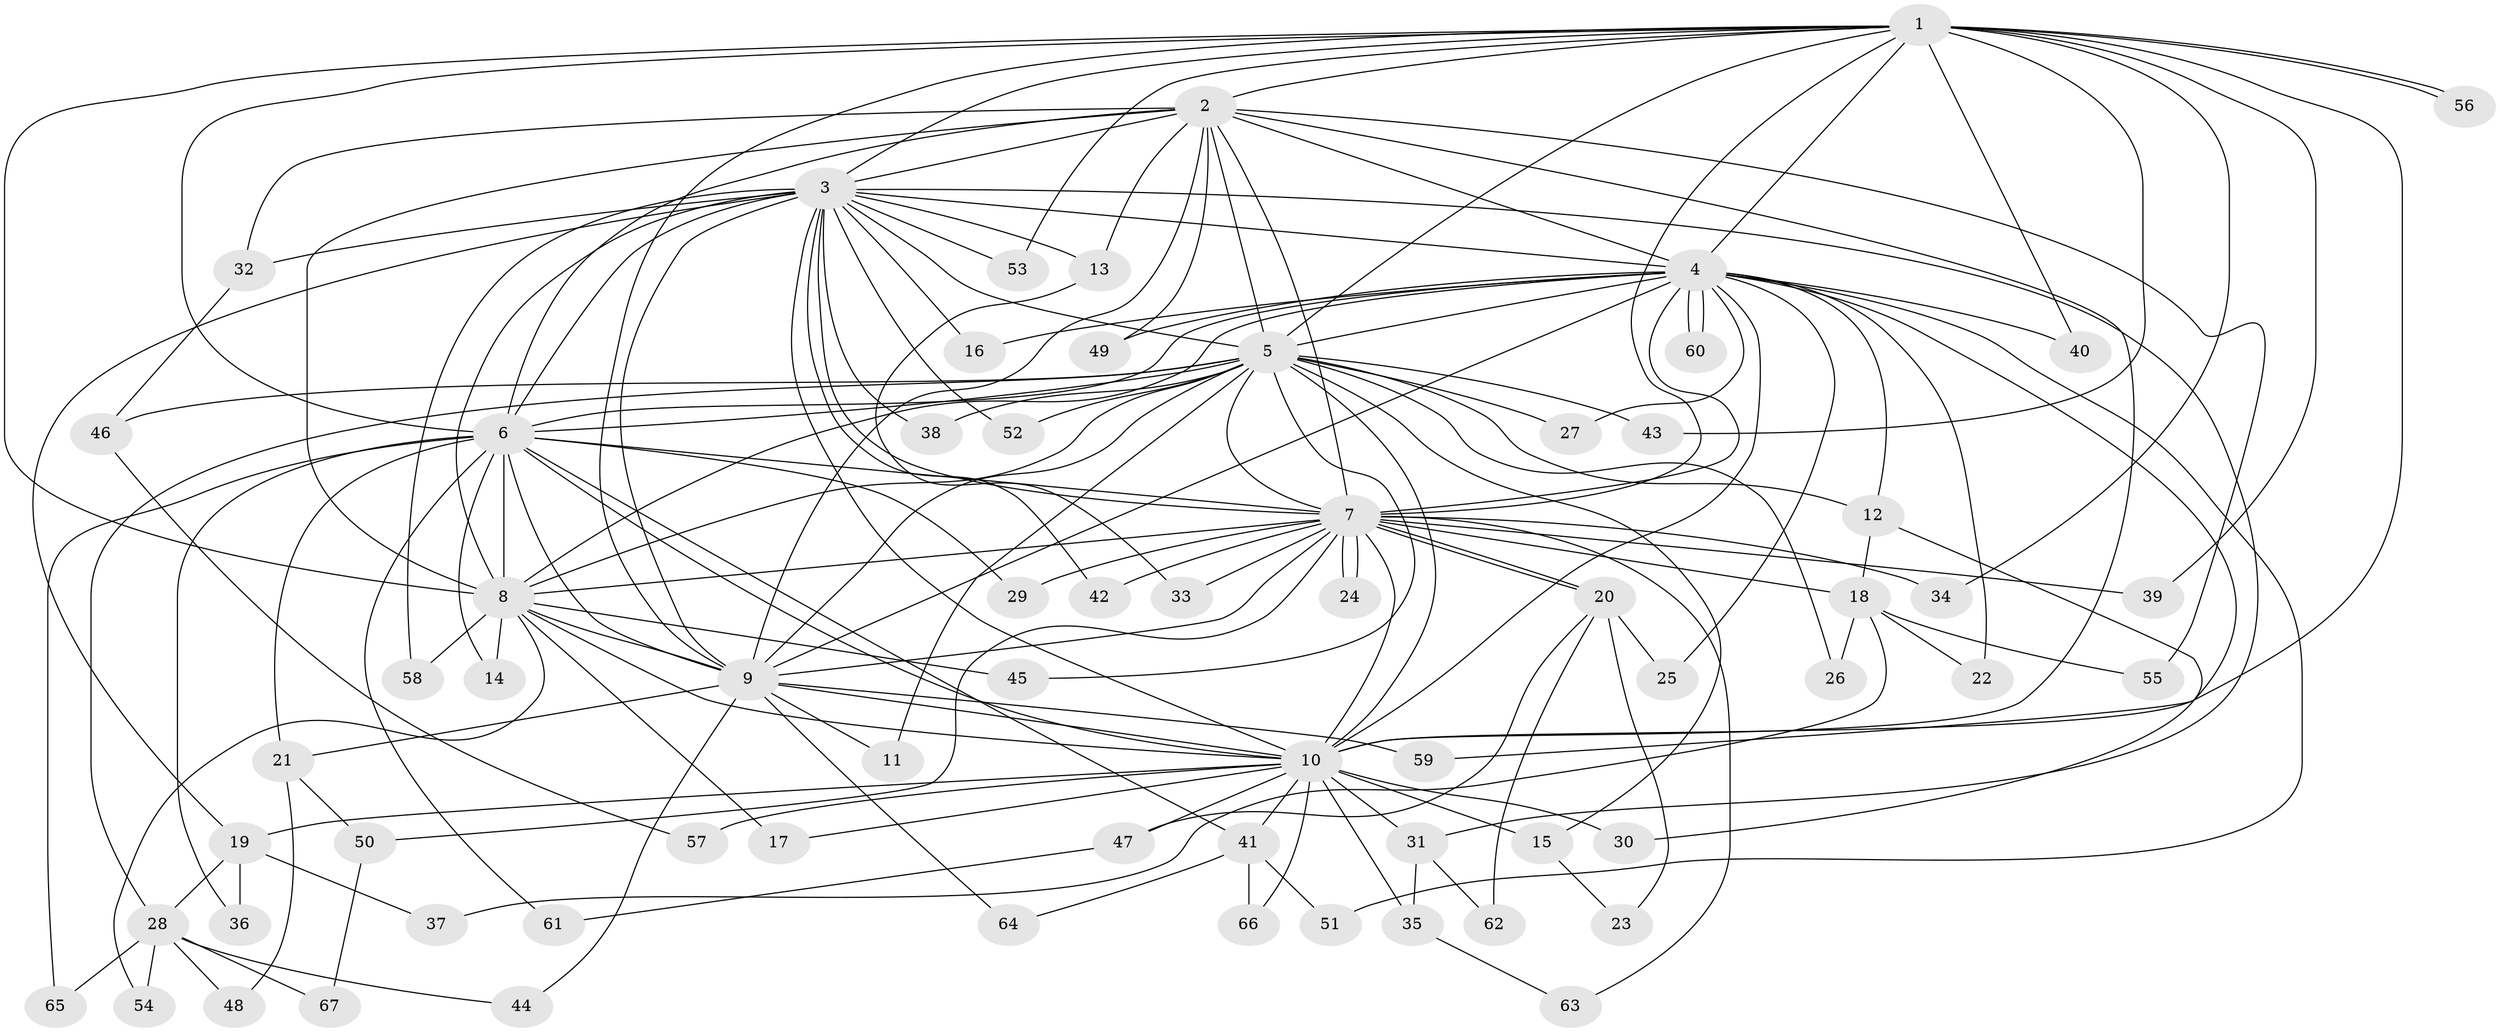 // coarse degree distribution, {12: 0.0392156862745098, 19: 0.0196078431372549, 16: 0.0196078431372549, 17: 0.0196078431372549, 24: 0.0196078431372549, 11: 0.0196078431372549, 13: 0.0196078431372549, 2: 0.6078431372549019, 4: 0.0392156862745098, 5: 0.0784313725490196, 1: 0.0196078431372549, 7: 0.0196078431372549, 3: 0.0784313725490196}
// Generated by graph-tools (version 1.1) at 2025/23/03/03/25 07:23:35]
// undirected, 67 vertices, 159 edges
graph export_dot {
graph [start="1"]
  node [color=gray90,style=filled];
  1;
  2;
  3;
  4;
  5;
  6;
  7;
  8;
  9;
  10;
  11;
  12;
  13;
  14;
  15;
  16;
  17;
  18;
  19;
  20;
  21;
  22;
  23;
  24;
  25;
  26;
  27;
  28;
  29;
  30;
  31;
  32;
  33;
  34;
  35;
  36;
  37;
  38;
  39;
  40;
  41;
  42;
  43;
  44;
  45;
  46;
  47;
  48;
  49;
  50;
  51;
  52;
  53;
  54;
  55;
  56;
  57;
  58;
  59;
  60;
  61;
  62;
  63;
  64;
  65;
  66;
  67;
  1 -- 2;
  1 -- 3;
  1 -- 4;
  1 -- 5;
  1 -- 6;
  1 -- 7;
  1 -- 8;
  1 -- 9;
  1 -- 10;
  1 -- 34;
  1 -- 39;
  1 -- 40;
  1 -- 43;
  1 -- 53;
  1 -- 56;
  1 -- 56;
  2 -- 3;
  2 -- 4;
  2 -- 5;
  2 -- 6;
  2 -- 7;
  2 -- 8;
  2 -- 9;
  2 -- 10;
  2 -- 13;
  2 -- 32;
  2 -- 49;
  2 -- 55;
  3 -- 4;
  3 -- 5;
  3 -- 6;
  3 -- 7;
  3 -- 8;
  3 -- 9;
  3 -- 10;
  3 -- 13;
  3 -- 16;
  3 -- 19;
  3 -- 31;
  3 -- 32;
  3 -- 38;
  3 -- 42;
  3 -- 52;
  3 -- 53;
  3 -- 58;
  4 -- 5;
  4 -- 6;
  4 -- 7;
  4 -- 8;
  4 -- 9;
  4 -- 10;
  4 -- 12;
  4 -- 16;
  4 -- 22;
  4 -- 25;
  4 -- 27;
  4 -- 40;
  4 -- 49;
  4 -- 51;
  4 -- 59;
  4 -- 60;
  4 -- 60;
  5 -- 6;
  5 -- 7;
  5 -- 8;
  5 -- 9;
  5 -- 10;
  5 -- 11;
  5 -- 12;
  5 -- 15;
  5 -- 26;
  5 -- 27;
  5 -- 28;
  5 -- 38;
  5 -- 43;
  5 -- 45;
  5 -- 46;
  5 -- 52;
  6 -- 7;
  6 -- 8;
  6 -- 9;
  6 -- 10;
  6 -- 14;
  6 -- 21;
  6 -- 29;
  6 -- 36;
  6 -- 41;
  6 -- 61;
  6 -- 65;
  7 -- 8;
  7 -- 9;
  7 -- 10;
  7 -- 18;
  7 -- 20;
  7 -- 20;
  7 -- 24;
  7 -- 24;
  7 -- 29;
  7 -- 33;
  7 -- 34;
  7 -- 39;
  7 -- 42;
  7 -- 50;
  7 -- 63;
  8 -- 9;
  8 -- 10;
  8 -- 14;
  8 -- 17;
  8 -- 45;
  8 -- 54;
  8 -- 58;
  9 -- 10;
  9 -- 11;
  9 -- 21;
  9 -- 44;
  9 -- 59;
  9 -- 64;
  10 -- 15;
  10 -- 17;
  10 -- 19;
  10 -- 30;
  10 -- 31;
  10 -- 35;
  10 -- 41;
  10 -- 47;
  10 -- 57;
  10 -- 66;
  12 -- 18;
  12 -- 30;
  13 -- 33;
  15 -- 23;
  18 -- 22;
  18 -- 26;
  18 -- 37;
  18 -- 55;
  19 -- 28;
  19 -- 36;
  19 -- 37;
  20 -- 23;
  20 -- 25;
  20 -- 47;
  20 -- 62;
  21 -- 48;
  21 -- 50;
  28 -- 44;
  28 -- 48;
  28 -- 54;
  28 -- 65;
  28 -- 67;
  31 -- 35;
  31 -- 62;
  32 -- 46;
  35 -- 63;
  41 -- 51;
  41 -- 64;
  41 -- 66;
  46 -- 57;
  47 -- 61;
  50 -- 67;
}
